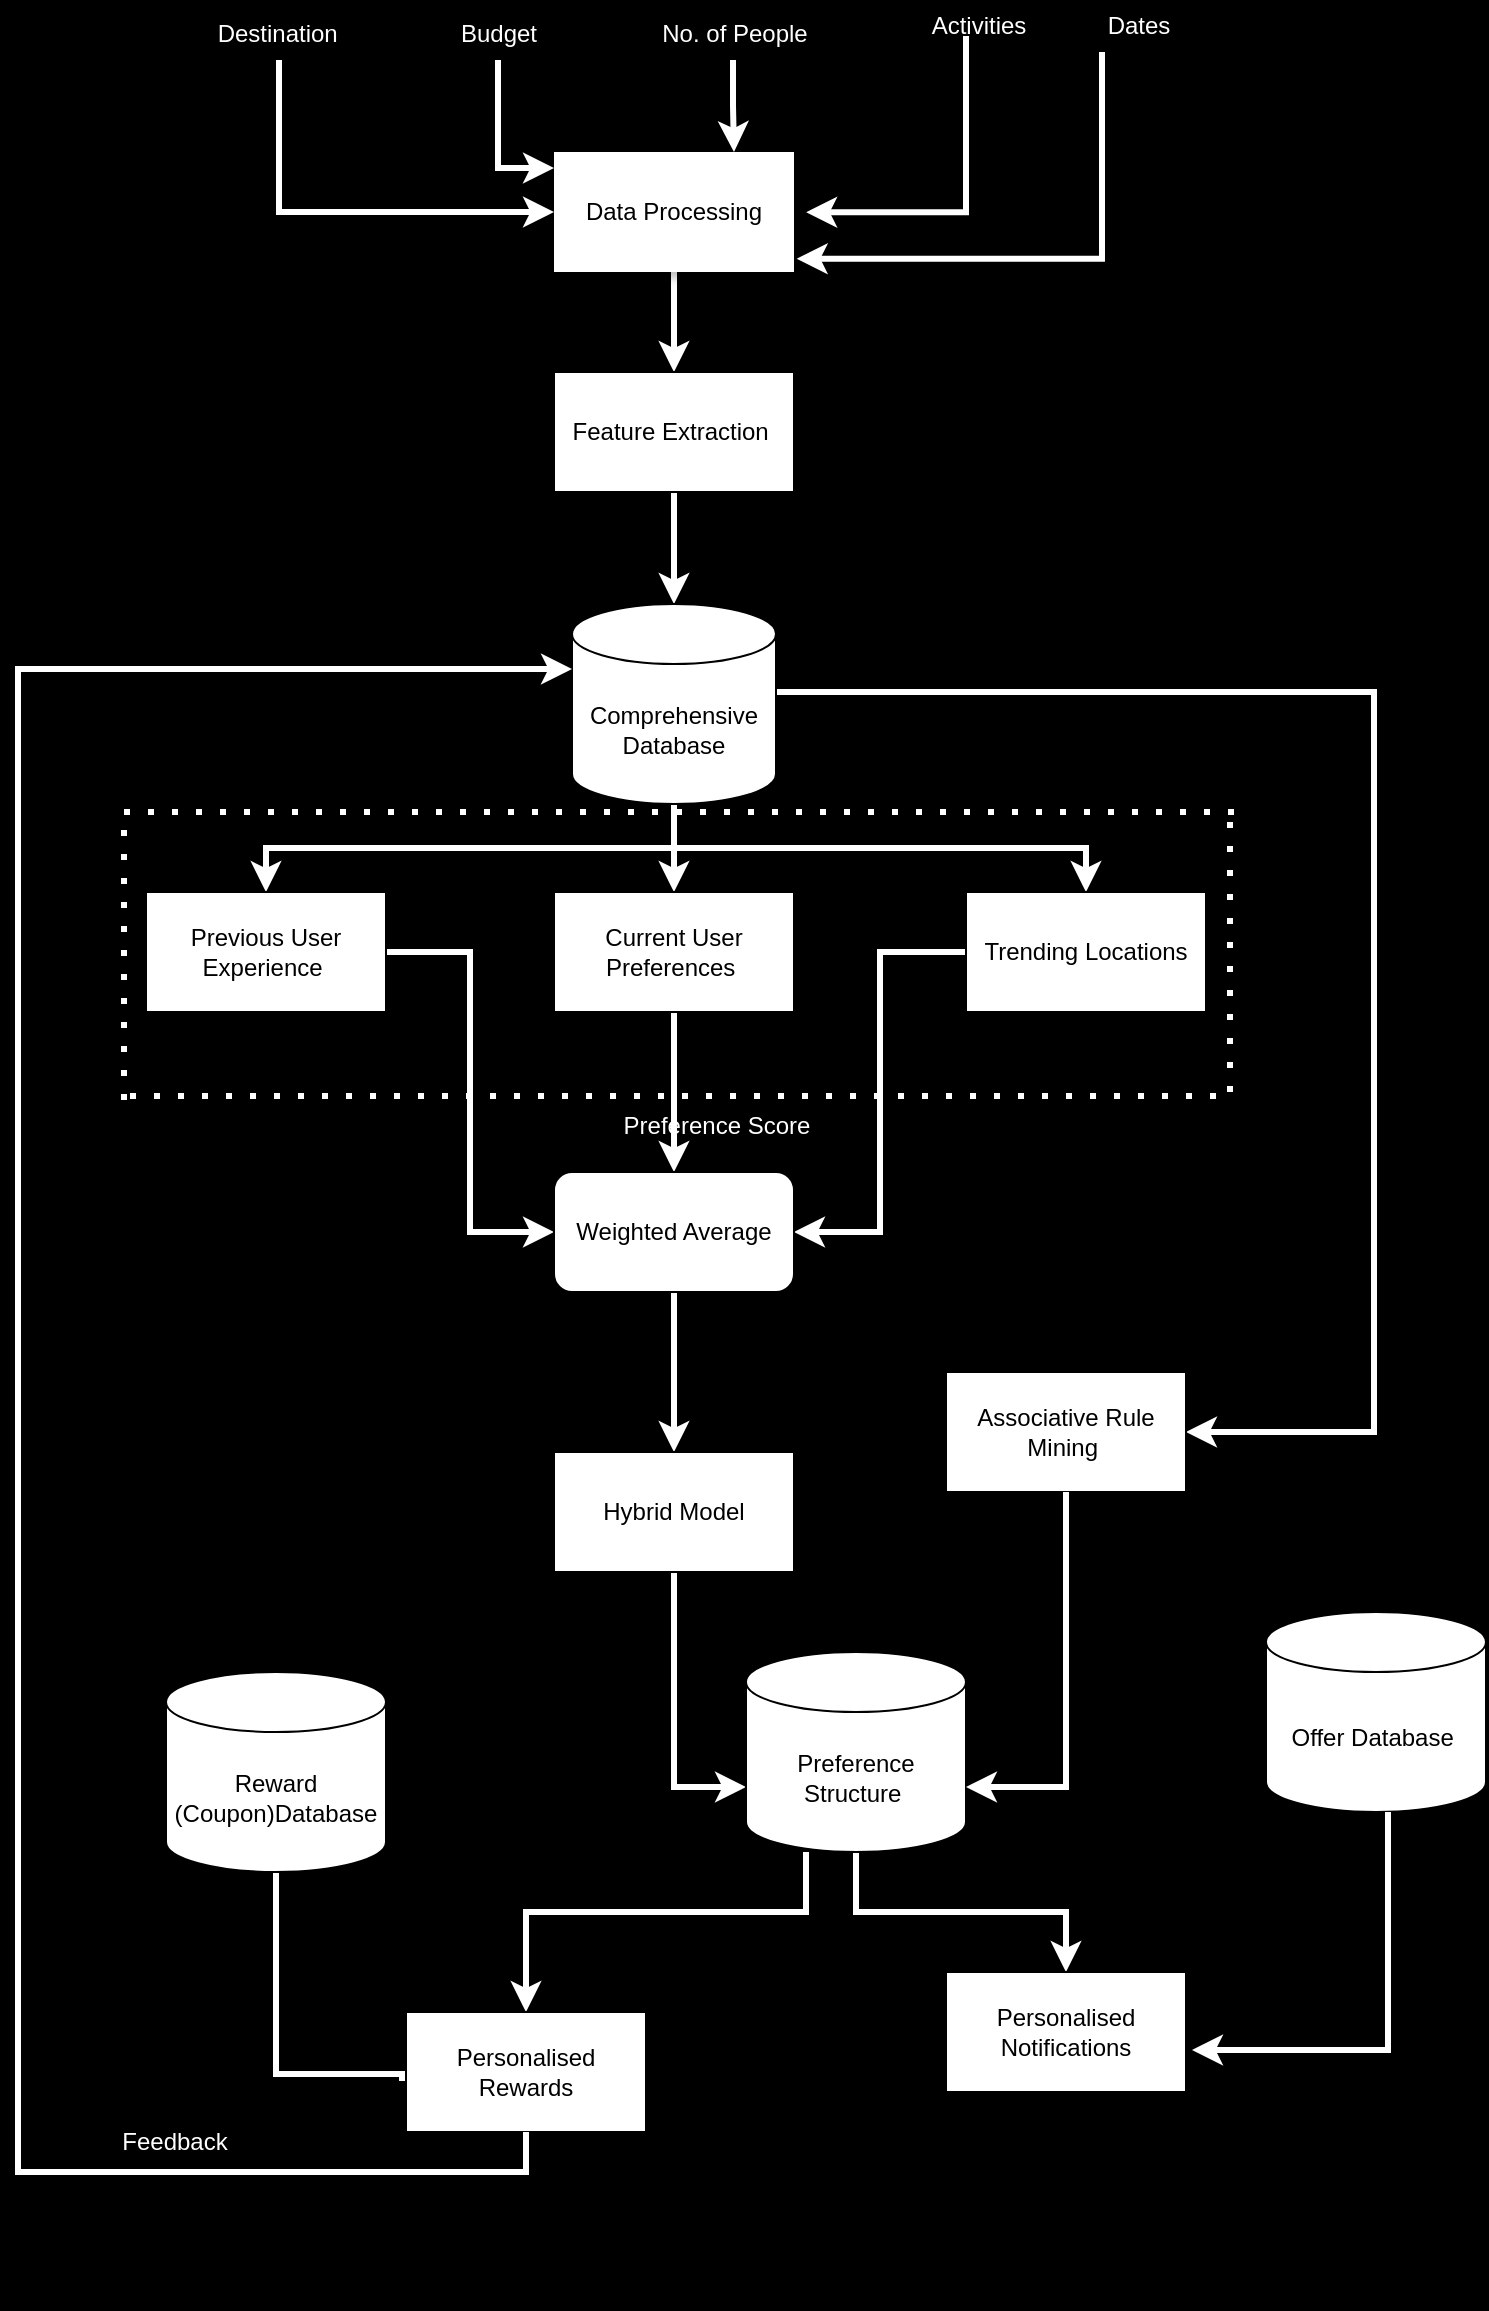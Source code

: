 <mxfile version="24.3.1" type="github">
  <diagram name="Page-1" id="ttbsJA_tUQX9jRxgmvps">
    <mxGraphModel dx="1247" dy="789" grid="0" gridSize="10" guides="1" tooltips="1" connect="1" arrows="1" fold="1" page="1" pageScale="1" pageWidth="827" pageHeight="1169" background="#000000" math="0" shadow="0">
      <root>
        <mxCell id="0" />
        <mxCell id="1" parent="0" />
        <mxCell id="vXGEJdT2jLosxkehv7pn-48" value="" style="edgeStyle=orthogonalEdgeStyle;rounded=0;orthogonalLoop=1;jettySize=auto;html=1;strokeColor=#FFFFFF;strokeWidth=3;" parent="1" source="vXGEJdT2jLosxkehv7pn-34" target="vXGEJdT2jLosxkehv7pn-35" edge="1">
          <mxGeometry relative="1" as="geometry" />
        </mxCell>
        <mxCell id="vXGEJdT2jLosxkehv7pn-49" value="" style="edgeStyle=orthogonalEdgeStyle;rounded=0;orthogonalLoop=1;jettySize=auto;html=1;strokeColor=#FFFFFF;strokeWidth=3;" parent="1" source="vXGEJdT2jLosxkehv7pn-35" target="vXGEJdT2jLosxkehv7pn-36" edge="1">
          <mxGeometry relative="1" as="geometry" />
        </mxCell>
        <mxCell id="vXGEJdT2jLosxkehv7pn-35" value="Feature Extraction&amp;nbsp;" style="rounded=0;whiteSpace=wrap;html=1;" parent="1" vertex="1">
          <mxGeometry x="354" y="230" width="120" height="60" as="geometry" />
        </mxCell>
        <mxCell id="vXGEJdT2jLosxkehv7pn-75" style="edgeStyle=orthogonalEdgeStyle;rounded=0;orthogonalLoop=1;jettySize=auto;html=1;fontFamily=Helvetica;fontSize=12;fontColor=default;strokeColor=#FFFFFF;strokeWidth=3;" parent="1" source="vXGEJdT2jLosxkehv7pn-36" target="vXGEJdT2jLosxkehv7pn-42" edge="1">
          <mxGeometry relative="1" as="geometry">
            <Array as="points">
              <mxPoint x="764" y="390" />
              <mxPoint x="764" y="760" />
            </Array>
          </mxGeometry>
        </mxCell>
        <mxCell id="vXGEJdT2jLosxkehv7pn-76" value="" style="edgeStyle=orthogonalEdgeStyle;rounded=0;orthogonalLoop=1;jettySize=auto;html=1;fontFamily=Helvetica;fontSize=12;fontColor=default;" parent="1" source="vXGEJdT2jLosxkehv7pn-36" target="vXGEJdT2jLosxkehv7pn-38" edge="1">
          <mxGeometry relative="1" as="geometry" />
        </mxCell>
        <mxCell id="vXGEJdT2jLosxkehv7pn-78" style="edgeStyle=orthogonalEdgeStyle;rounded=0;orthogonalLoop=1;jettySize=auto;html=1;exitX=0.5;exitY=1;exitDx=0;exitDy=0;exitPerimeter=0;entryX=0.5;entryY=0;entryDx=0;entryDy=0;fontFamily=Helvetica;fontSize=12;fontColor=default;strokeColor=#FFFFFF;strokeWidth=3;" parent="1" source="vXGEJdT2jLosxkehv7pn-36" target="vXGEJdT2jLosxkehv7pn-39" edge="1">
          <mxGeometry relative="1" as="geometry" />
        </mxCell>
        <mxCell id="vXGEJdT2jLosxkehv7pn-79" style="edgeStyle=orthogonalEdgeStyle;rounded=0;orthogonalLoop=1;jettySize=auto;html=1;exitX=0.5;exitY=1;exitDx=0;exitDy=0;exitPerimeter=0;entryX=0.5;entryY=0;entryDx=0;entryDy=0;fontFamily=Helvetica;fontSize=12;fontColor=default;strokeColor=#FFFFFF;strokeWidth=3;" parent="1" source="vXGEJdT2jLosxkehv7pn-36" target="vXGEJdT2jLosxkehv7pn-37" edge="1">
          <mxGeometry relative="1" as="geometry">
            <Array as="points">
              <mxPoint x="414" y="468" />
              <mxPoint x="210" y="468" />
            </Array>
          </mxGeometry>
        </mxCell>
        <mxCell id="YkPtpskG_U6--u6SuKd9-2" style="edgeStyle=orthogonalEdgeStyle;rounded=0;orthogonalLoop=1;jettySize=auto;html=1;fontFamily=Helvetica;fontSize=12;fontColor=default;strokeColor=#FFFFFF;strokeWidth=3;" edge="1" parent="1" source="vXGEJdT2jLosxkehv7pn-36" target="vXGEJdT2jLosxkehv7pn-38">
          <mxGeometry relative="1" as="geometry" />
        </mxCell>
        <mxCell id="vXGEJdT2jLosxkehv7pn-36" value="Comprehensive&lt;div&gt;Database&lt;/div&gt;" style="shape=cylinder3;whiteSpace=wrap;html=1;boundedLbl=1;backgroundOutline=1;size=15;" parent="1" vertex="1">
          <mxGeometry x="363" y="346" width="102" height="100" as="geometry" />
        </mxCell>
        <mxCell id="vXGEJdT2jLosxkehv7pn-67" style="edgeStyle=orthogonalEdgeStyle;rounded=0;orthogonalLoop=1;jettySize=auto;html=1;fontFamily=Helvetica;fontSize=12;fontColor=default;entryX=0;entryY=0.5;entryDx=0;entryDy=0;strokeColor=#FFFFFF;strokeWidth=3;" parent="1" source="vXGEJdT2jLosxkehv7pn-37" target="vXGEJdT2jLosxkehv7pn-40" edge="1">
          <mxGeometry relative="1" as="geometry">
            <mxPoint x="210" y="658" as="targetPoint" />
          </mxGeometry>
        </mxCell>
        <mxCell id="vXGEJdT2jLosxkehv7pn-37" value="Previous User&lt;div&gt;Experience&amp;nbsp;&lt;/div&gt;" style="rounded=0;whiteSpace=wrap;html=1;" parent="1" vertex="1">
          <mxGeometry x="150" y="490" width="120" height="60" as="geometry" />
        </mxCell>
        <mxCell id="vXGEJdT2jLosxkehv7pn-51" value="" style="edgeStyle=orthogonalEdgeStyle;rounded=0;orthogonalLoop=1;jettySize=auto;html=1;strokeColor=#FFFFFF;strokeWidth=3;" parent="1" source="vXGEJdT2jLosxkehv7pn-38" target="vXGEJdT2jLosxkehv7pn-40" edge="1">
          <mxGeometry relative="1" as="geometry" />
        </mxCell>
        <mxCell id="vXGEJdT2jLosxkehv7pn-38" value="Current User Preferences&amp;nbsp;" style="rounded=0;whiteSpace=wrap;html=1;strokeColor=default;" parent="1" vertex="1">
          <mxGeometry x="354" y="490" width="120" height="60" as="geometry" />
        </mxCell>
        <mxCell id="vXGEJdT2jLosxkehv7pn-68" style="edgeStyle=orthogonalEdgeStyle;rounded=0;orthogonalLoop=1;jettySize=auto;html=1;entryX=1;entryY=0.5;entryDx=0;entryDy=0;fontFamily=Helvetica;fontSize=12;fontColor=default;strokeColor=#FFFFFF;strokeWidth=3;" parent="1" source="vXGEJdT2jLosxkehv7pn-39" target="vXGEJdT2jLosxkehv7pn-40" edge="1">
          <mxGeometry relative="1" as="geometry" />
        </mxCell>
        <mxCell id="vXGEJdT2jLosxkehv7pn-39" value="Trending Locations" style="rounded=0;whiteSpace=wrap;html=1;" parent="1" vertex="1">
          <mxGeometry x="560" y="490" width="120" height="60" as="geometry" />
        </mxCell>
        <mxCell id="vXGEJdT2jLosxkehv7pn-52" value="" style="edgeStyle=orthogonalEdgeStyle;rounded=0;orthogonalLoop=1;jettySize=auto;html=1;strokeColor=#FFFFFF;strokeWidth=3;" parent="1" source="vXGEJdT2jLosxkehv7pn-40" target="vXGEJdT2jLosxkehv7pn-41" edge="1">
          <mxGeometry relative="1" as="geometry" />
        </mxCell>
        <mxCell id="vXGEJdT2jLosxkehv7pn-40" value="Weighted Average" style="rounded=1;whiteSpace=wrap;html=1;" parent="1" vertex="1">
          <mxGeometry x="354" y="630" width="120" height="60" as="geometry" />
        </mxCell>
        <mxCell id="vXGEJdT2jLosxkehv7pn-56" value="" style="edgeStyle=orthogonalEdgeStyle;rounded=0;orthogonalLoop=1;jettySize=auto;html=1;fontFamily=Helvetica;fontSize=12;fontColor=default;" parent="1" source="vXGEJdT2jLosxkehv7pn-41" target="vXGEJdT2jLosxkehv7pn-44" edge="1">
          <mxGeometry relative="1" as="geometry" />
        </mxCell>
        <mxCell id="vXGEJdT2jLosxkehv7pn-69" style="edgeStyle=orthogonalEdgeStyle;rounded=0;orthogonalLoop=1;jettySize=auto;html=1;exitX=0.5;exitY=1;exitDx=0;exitDy=0;fontFamily=Helvetica;fontSize=12;fontColor=default;entryX=0;entryY=0;entryDx=0;entryDy=67.5;entryPerimeter=0;strokeColor=#FFFFFF;strokeWidth=3;" parent="1" source="vXGEJdT2jLosxkehv7pn-41" target="vXGEJdT2jLosxkehv7pn-44" edge="1">
          <mxGeometry relative="1" as="geometry" />
        </mxCell>
        <mxCell id="vXGEJdT2jLosxkehv7pn-41" value="Hybrid Model" style="rounded=0;whiteSpace=wrap;html=1;" parent="1" vertex="1">
          <mxGeometry x="354" y="770" width="120" height="60" as="geometry" />
        </mxCell>
        <mxCell id="vXGEJdT2jLosxkehv7pn-42" value="Associative Rule Mining&amp;nbsp;" style="rounded=0;whiteSpace=wrap;html=1;" parent="1" vertex="1">
          <mxGeometry x="550" y="730" width="120" height="60" as="geometry" />
        </mxCell>
        <mxCell id="vXGEJdT2jLosxkehv7pn-74" style="edgeStyle=orthogonalEdgeStyle;rounded=0;orthogonalLoop=1;jettySize=auto;html=1;exitX=0.5;exitY=1;exitDx=0;exitDy=0;exitPerimeter=0;fontFamily=Helvetica;fontSize=12;fontColor=default;strokeColor=#FFFFFF;strokeWidth=3;" parent="1" source="vXGEJdT2jLosxkehv7pn-43" edge="1">
          <mxGeometry relative="1" as="geometry">
            <mxPoint x="277" y="1083" as="targetPoint" />
            <Array as="points">
              <mxPoint x="215" y="1081" />
              <mxPoint x="278" y="1081" />
            </Array>
          </mxGeometry>
        </mxCell>
        <mxCell id="vXGEJdT2jLosxkehv7pn-43" value="Reward (Coupon)Database" style="shape=cylinder3;whiteSpace=wrap;html=1;boundedLbl=1;backgroundOutline=1;size=15;" parent="1" vertex="1">
          <mxGeometry x="160" y="880" width="110" height="100" as="geometry" />
        </mxCell>
        <mxCell id="vXGEJdT2jLosxkehv7pn-72" style="edgeStyle=orthogonalEdgeStyle;rounded=0;orthogonalLoop=1;jettySize=auto;html=1;entryX=0.5;entryY=0;entryDx=0;entryDy=0;fontFamily=Helvetica;fontSize=12;fontColor=default;strokeColor=#FFFFFF;strokeWidth=3;" parent="1" source="vXGEJdT2jLosxkehv7pn-44" target="vXGEJdT2jLosxkehv7pn-47" edge="1">
          <mxGeometry relative="1" as="geometry" />
        </mxCell>
        <mxCell id="vXGEJdT2jLosxkehv7pn-73" style="edgeStyle=orthogonalEdgeStyle;rounded=0;orthogonalLoop=1;jettySize=auto;html=1;entryX=0.5;entryY=0;entryDx=0;entryDy=0;fontFamily=Helvetica;fontSize=12;fontColor=default;strokeColor=#FFFFFF;strokeWidth=3;" parent="1" source="vXGEJdT2jLosxkehv7pn-44" target="vXGEJdT2jLosxkehv7pn-46" edge="1">
          <mxGeometry relative="1" as="geometry">
            <Array as="points">
              <mxPoint x="480" y="1000" />
              <mxPoint x="340" y="1000" />
            </Array>
          </mxGeometry>
        </mxCell>
        <mxCell id="vXGEJdT2jLosxkehv7pn-44" value="Preference Structure&amp;nbsp;" style="shape=cylinder3;whiteSpace=wrap;html=1;boundedLbl=1;backgroundOutline=1;size=15;" parent="1" vertex="1">
          <mxGeometry x="450" y="870" width="110" height="100" as="geometry" />
        </mxCell>
        <mxCell id="vXGEJdT2jLosxkehv7pn-45" value="Offer Database&amp;nbsp;" style="shape=cylinder3;whiteSpace=wrap;html=1;boundedLbl=1;backgroundOutline=1;size=15;" parent="1" vertex="1">
          <mxGeometry x="710" y="850" width="110" height="100" as="geometry" />
        </mxCell>
        <mxCell id="vXGEJdT2jLosxkehv7pn-59" value="" style="edgeStyle=orthogonalEdgeStyle;rounded=0;orthogonalLoop=1;jettySize=auto;html=1;fontFamily=Helvetica;fontSize=12;fontColor=default;" parent="1" source="vXGEJdT2jLosxkehv7pn-46" edge="1">
          <mxGeometry relative="1" as="geometry">
            <mxPoint x="340" y="1190" as="targetPoint" />
          </mxGeometry>
        </mxCell>
        <mxCell id="vXGEJdT2jLosxkehv7pn-46" value="Personalised Rewards" style="rounded=0;whiteSpace=wrap;html=1;" parent="1" vertex="1">
          <mxGeometry x="280" y="1050" width="120" height="60" as="geometry" />
        </mxCell>
        <mxCell id="vXGEJdT2jLosxkehv7pn-47" value="Personalised Notifications" style="rounded=0;whiteSpace=wrap;html=1;" parent="1" vertex="1">
          <mxGeometry x="550" y="1030" width="120" height="60" as="geometry" />
        </mxCell>
        <mxCell id="vXGEJdT2jLosxkehv7pn-34" value="Data Processing" style="rounded=0;whiteSpace=wrap;html=1;fillStyle=solid;strokeColor=none;fillColor=#FFFFFF;gradientColor=none;shadow=1;" parent="1" vertex="1">
          <mxGeometry x="354" y="120" width="120" height="60" as="geometry" />
        </mxCell>
        <mxCell id="vXGEJdT2jLosxkehv7pn-83" style="edgeStyle=orthogonalEdgeStyle;rounded=0;orthogonalLoop=1;jettySize=auto;html=1;fontFamily=Helvetica;fontSize=12;fontColor=default;strokeColor=#FFFFFF;strokeWidth=3;" parent="1" source="vXGEJdT2jLosxkehv7pn-61" target="vXGEJdT2jLosxkehv7pn-34" edge="1">
          <mxGeometry relative="1" as="geometry">
            <Array as="points">
              <mxPoint x="326" y="128" />
            </Array>
          </mxGeometry>
        </mxCell>
        <mxCell id="vXGEJdT2jLosxkehv7pn-61" value="Budget" style="text;html=1;align=center;verticalAlign=middle;resizable=0;points=[];autosize=1;strokeColor=none;fillColor=none;fontFamily=Helvetica;fontSize=12;fontColor=#FFFFFF;" parent="1" vertex="1">
          <mxGeometry x="298" y="48" width="56" height="26" as="geometry" />
        </mxCell>
        <mxCell id="vXGEJdT2jLosxkehv7pn-84" style="edgeStyle=orthogonalEdgeStyle;rounded=0;orthogonalLoop=1;jettySize=auto;html=1;entryX=0.75;entryY=0;entryDx=0;entryDy=0;fontFamily=Helvetica;fontSize=12;fontColor=default;strokeColor=#FFFFFF;strokeWidth=3;" parent="1" source="vXGEJdT2jLosxkehv7pn-62" target="vXGEJdT2jLosxkehv7pn-34" edge="1">
          <mxGeometry relative="1" as="geometry" />
        </mxCell>
        <mxCell id="vXGEJdT2jLosxkehv7pn-62" value="&lt;font color=&quot;#ffffff&quot;&gt;No. of People&lt;/font&gt;" style="text;html=1;align=center;verticalAlign=middle;resizable=0;points=[];autosize=1;strokeColor=none;fillColor=none;fontFamily=Helvetica;fontSize=12;fontColor=default;" parent="1" vertex="1">
          <mxGeometry x="398" y="48" width="91" height="26" as="geometry" />
        </mxCell>
        <mxCell id="vXGEJdT2jLosxkehv7pn-85" style="edgeStyle=orthogonalEdgeStyle;rounded=0;orthogonalLoop=1;jettySize=auto;html=1;fontFamily=Helvetica;fontSize=12;fontColor=default;strokeColor=#FFFFFF;strokeWidth=3;" parent="1" edge="1">
          <mxGeometry relative="1" as="geometry">
            <mxPoint x="480.083" y="150.143" as="targetPoint" />
            <Array as="points">
              <mxPoint x="559.94" y="150" />
            </Array>
            <mxPoint x="559.999" y="62" as="sourcePoint" />
          </mxGeometry>
        </mxCell>
        <mxCell id="vXGEJdT2jLosxkehv7pn-63" value="&lt;font color=&quot;#ffffff&quot;&gt;Activities&lt;/font&gt;" style="text;html=1;align=center;verticalAlign=middle;resizable=0;points=[];autosize=1;strokeColor=none;fillColor=none;fontFamily=Helvetica;fontSize=12;fontColor=default;" parent="1" vertex="1">
          <mxGeometry x="533" y="44" width="65" height="26" as="geometry" />
        </mxCell>
        <mxCell id="vXGEJdT2jLosxkehv7pn-82" style="edgeStyle=orthogonalEdgeStyle;rounded=0;orthogonalLoop=1;jettySize=auto;html=1;entryX=0;entryY=0.5;entryDx=0;entryDy=0;fontFamily=Helvetica;fontSize=12;fontColor=default;strokeColor=#FFFFFF;strokeWidth=3;" parent="1" source="vXGEJdT2jLosxkehv7pn-60" target="vXGEJdT2jLosxkehv7pn-34" edge="1">
          <mxGeometry relative="1" as="geometry">
            <Array as="points">
              <mxPoint x="217" y="150" />
            </Array>
          </mxGeometry>
        </mxCell>
        <mxCell id="vXGEJdT2jLosxkehv7pn-60" value="Destination&amp;nbsp;" style="text;html=1;align=center;verticalAlign=middle;resizable=0;points=[];autosize=1;strokeColor=none;fillColor=none;fontFamily=Helvetica;fontSize=12;fontColor=#FFFFFF;" parent="1" vertex="1">
          <mxGeometry x="176" y="48" width="81" height="26" as="geometry" />
        </mxCell>
        <mxCell id="vXGEJdT2jLosxkehv7pn-70" style="edgeStyle=orthogonalEdgeStyle;rounded=0;orthogonalLoop=1;jettySize=auto;html=1;exitX=0.5;exitY=1;exitDx=0;exitDy=0;entryX=1;entryY=0;entryDx=0;entryDy=67.5;entryPerimeter=0;fontFamily=Helvetica;fontSize=12;fontColor=default;strokeColor=#FFFFFF;strokeWidth=3;" parent="1" source="vXGEJdT2jLosxkehv7pn-42" target="vXGEJdT2jLosxkehv7pn-44" edge="1">
          <mxGeometry relative="1" as="geometry" />
        </mxCell>
        <mxCell id="vXGEJdT2jLosxkehv7pn-71" style="edgeStyle=orthogonalEdgeStyle;rounded=0;orthogonalLoop=1;jettySize=auto;html=1;entryX=1.025;entryY=0.65;entryDx=0;entryDy=0;entryPerimeter=0;fontFamily=Helvetica;fontSize=12;fontColor=default;strokeColor=#FFFFFF;strokeWidth=3;" parent="1" source="vXGEJdT2jLosxkehv7pn-45" target="vXGEJdT2jLosxkehv7pn-47" edge="1">
          <mxGeometry relative="1" as="geometry">
            <Array as="points">
              <mxPoint x="771" y="1069" />
            </Array>
          </mxGeometry>
        </mxCell>
        <mxCell id="vXGEJdT2jLosxkehv7pn-81" style="edgeStyle=orthogonalEdgeStyle;rounded=0;orthogonalLoop=1;jettySize=auto;html=1;exitX=0.5;exitY=1;exitDx=0;exitDy=0;entryX=0;entryY=0;entryDx=0;entryDy=32.5;entryPerimeter=0;fontFamily=Helvetica;fontSize=12;fontColor=default;strokeColor=#FFFFFF;strokeWidth=3;" parent="1" source="vXGEJdT2jLosxkehv7pn-46" target="vXGEJdT2jLosxkehv7pn-36" edge="1">
          <mxGeometry relative="1" as="geometry">
            <Array as="points">
              <mxPoint x="340" y="1130" />
              <mxPoint x="86" y="1130" />
              <mxPoint x="86" y="379" />
            </Array>
          </mxGeometry>
        </mxCell>
        <mxCell id="vXGEJdT2jLosxkehv7pn-86" value="&lt;font color=&quot;#ffffff&quot;&gt;Preference&lt;/font&gt; &lt;font color=&quot;#ffffff&quot;&gt;Score&lt;/font&gt;" style="text;html=1;align=center;verticalAlign=middle;resizable=0;points=[];autosize=1;strokeColor=none;fillColor=none;fontFamily=Helvetica;fontSize=12;fontColor=default;" parent="1" vertex="1">
          <mxGeometry x="379" y="594" width="111" height="26" as="geometry" />
        </mxCell>
        <mxCell id="vXGEJdT2jLosxkehv7pn-87" value="&lt;font color=&quot;#ffffff&quot;&gt;Feedback&lt;/font&gt;" style="text;html=1;align=center;verticalAlign=middle;resizable=0;points=[];autosize=1;strokeColor=none;fillColor=none;fontFamily=Helvetica;fontSize=12;fontColor=default;" parent="1" vertex="1">
          <mxGeometry x="128" y="1102" width="71" height="26" as="geometry" />
        </mxCell>
        <mxCell id="vXGEJdT2jLosxkehv7pn-92" value="" style="endArrow=none;dashed=1;html=1;dashPattern=1 3;strokeWidth=3;rounded=0;fontFamily=Helvetica;fontSize=12;fontColor=default;strokeColor=#FFFFFF;" parent="1" edge="1">
          <mxGeometry width="50" height="50" relative="1" as="geometry">
            <mxPoint x="139" y="594" as="sourcePoint" />
            <mxPoint x="699" y="450" as="targetPoint" />
            <Array as="points">
              <mxPoint x="139" y="450" />
            </Array>
          </mxGeometry>
        </mxCell>
        <mxCell id="vXGEJdT2jLosxkehv7pn-93" value="" style="endArrow=none;dashed=1;html=1;dashPattern=1 3;strokeWidth=3;rounded=0;fontFamily=Helvetica;fontSize=12;fontColor=default;strokeColor=#FFFFFF;" parent="1" edge="1">
          <mxGeometry width="50" height="50" relative="1" as="geometry">
            <mxPoint x="142" y="592" as="sourcePoint" />
            <mxPoint x="692" y="452" as="targetPoint" />
            <Array as="points">
              <mxPoint x="692" y="592" />
            </Array>
          </mxGeometry>
        </mxCell>
        <mxCell id="YkPtpskG_U6--u6SuKd9-4" style="edgeStyle=orthogonalEdgeStyle;rounded=0;orthogonalLoop=1;jettySize=auto;html=1;fontFamily=Helvetica;fontSize=12;fontColor=default;strokeColor=#FFFFFF;strokeWidth=3;" edge="1" parent="1" source="YkPtpskG_U6--u6SuKd9-3">
          <mxGeometry relative="1" as="geometry">
            <mxPoint x="475.353" y="173.353" as="targetPoint" />
            <Array as="points">
              <mxPoint x="628" y="173" />
            </Array>
          </mxGeometry>
        </mxCell>
        <mxCell id="YkPtpskG_U6--u6SuKd9-3" value="&lt;font color=&quot;#ffffff&quot;&gt;Dates&lt;/font&gt;" style="text;html=1;align=center;verticalAlign=middle;resizable=0;points=[];autosize=1;strokeColor=none;fillColor=none;fontFamily=Helvetica;fontSize=12;fontColor=default;" vertex="1" parent="1">
          <mxGeometry x="621" y="44" width="49" height="26" as="geometry" />
        </mxCell>
      </root>
    </mxGraphModel>
  </diagram>
</mxfile>
